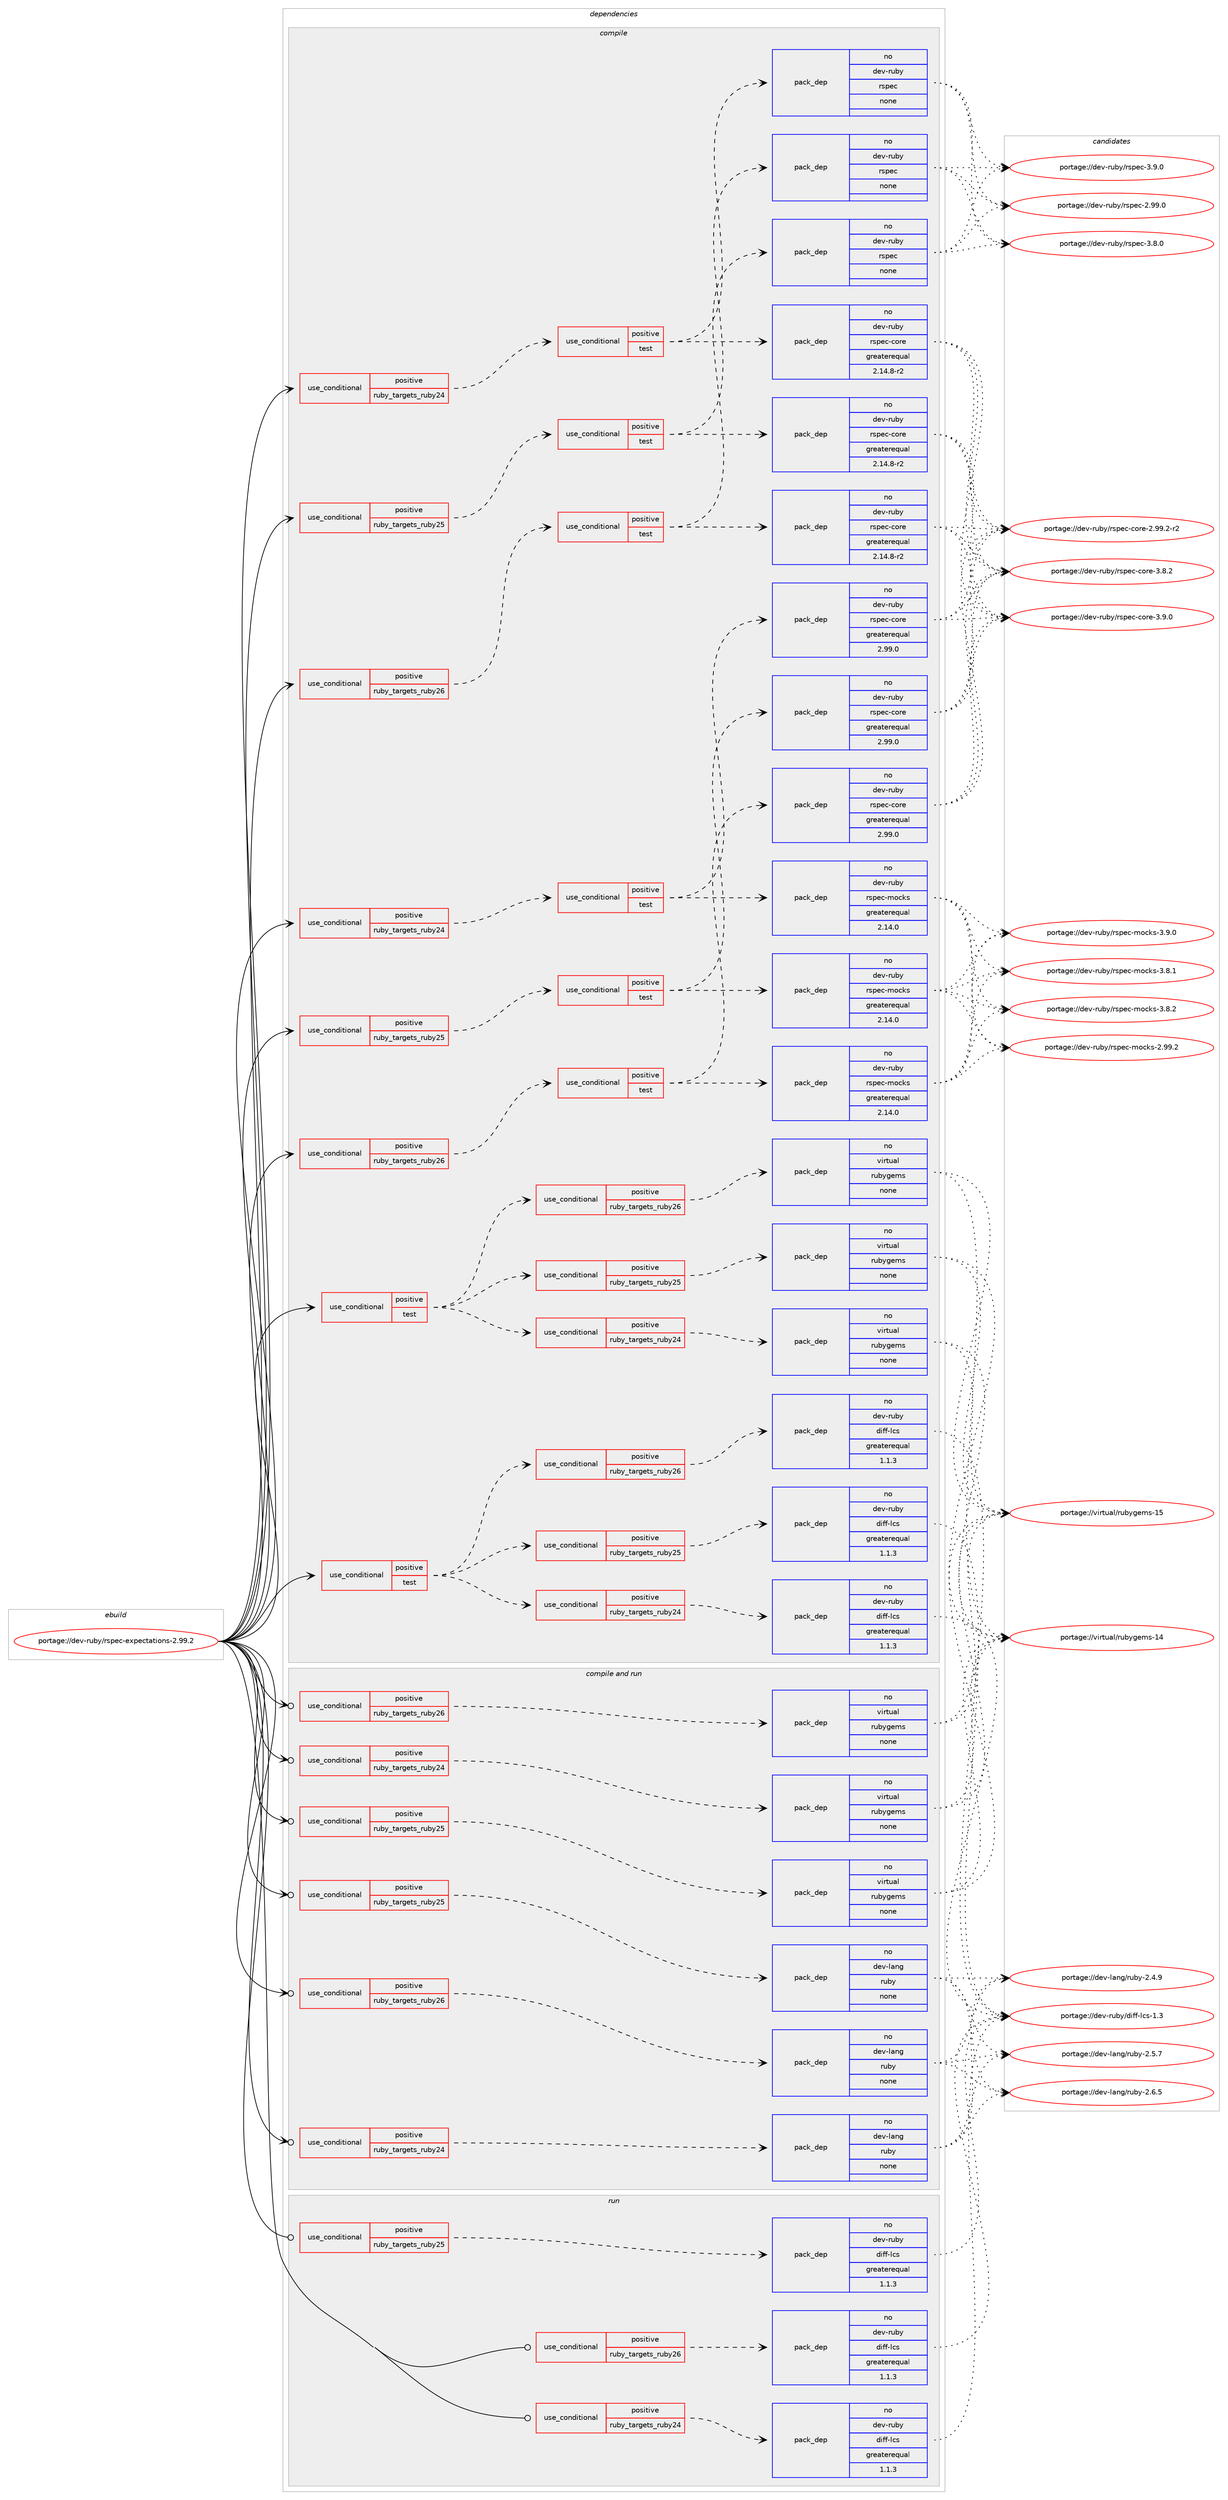 digraph prolog {

# *************
# Graph options
# *************

newrank=true;
concentrate=true;
compound=true;
graph [rankdir=LR,fontname=Helvetica,fontsize=10,ranksep=1.5];#, ranksep=2.5, nodesep=0.2];
edge  [arrowhead=vee];
node  [fontname=Helvetica,fontsize=10];

# **********
# The ebuild
# **********

subgraph cluster_leftcol {
color=gray;
rank=same;
label=<<i>ebuild</i>>;
id [label="portage://dev-ruby/rspec-expectations-2.99.2", color=red, width=4, href="../dev-ruby/rspec-expectations-2.99.2.svg"];
}

# ****************
# The dependencies
# ****************

subgraph cluster_midcol {
color=gray;
label=<<i>dependencies</i>>;
subgraph cluster_compile {
fillcolor="#eeeeee";
style=filled;
label=<<i>compile</i>>;
subgraph cond62543 {
dependency241230 [label=<<TABLE BORDER="0" CELLBORDER="1" CELLSPACING="0" CELLPADDING="4"><TR><TD ROWSPAN="3" CELLPADDING="10">use_conditional</TD></TR><TR><TD>positive</TD></TR><TR><TD>ruby_targets_ruby24</TD></TR></TABLE>>, shape=none, color=red];
subgraph cond62544 {
dependency241231 [label=<<TABLE BORDER="0" CELLBORDER="1" CELLSPACING="0" CELLPADDING="4"><TR><TD ROWSPAN="3" CELLPADDING="10">use_conditional</TD></TR><TR><TD>positive</TD></TR><TR><TD>test</TD></TR></TABLE>>, shape=none, color=red];
subgraph pack175142 {
dependency241232 [label=<<TABLE BORDER="0" CELLBORDER="1" CELLSPACING="0" CELLPADDING="4" WIDTH="220"><TR><TD ROWSPAN="6" CELLPADDING="30">pack_dep</TD></TR><TR><TD WIDTH="110">no</TD></TR><TR><TD>dev-ruby</TD></TR><TR><TD>rspec</TD></TR><TR><TD>none</TD></TR><TR><TD></TD></TR></TABLE>>, shape=none, color=blue];
}
dependency241231:e -> dependency241232:w [weight=20,style="dashed",arrowhead="vee"];
subgraph pack175143 {
dependency241233 [label=<<TABLE BORDER="0" CELLBORDER="1" CELLSPACING="0" CELLPADDING="4" WIDTH="220"><TR><TD ROWSPAN="6" CELLPADDING="30">pack_dep</TD></TR><TR><TD WIDTH="110">no</TD></TR><TR><TD>dev-ruby</TD></TR><TR><TD>rspec-core</TD></TR><TR><TD>greaterequal</TD></TR><TR><TD>2.14.8-r2</TD></TR></TABLE>>, shape=none, color=blue];
}
dependency241231:e -> dependency241233:w [weight=20,style="dashed",arrowhead="vee"];
}
dependency241230:e -> dependency241231:w [weight=20,style="dashed",arrowhead="vee"];
}
id:e -> dependency241230:w [weight=20,style="solid",arrowhead="vee"];
subgraph cond62545 {
dependency241234 [label=<<TABLE BORDER="0" CELLBORDER="1" CELLSPACING="0" CELLPADDING="4"><TR><TD ROWSPAN="3" CELLPADDING="10">use_conditional</TD></TR><TR><TD>positive</TD></TR><TR><TD>ruby_targets_ruby24</TD></TR></TABLE>>, shape=none, color=red];
subgraph cond62546 {
dependency241235 [label=<<TABLE BORDER="0" CELLBORDER="1" CELLSPACING="0" CELLPADDING="4"><TR><TD ROWSPAN="3" CELLPADDING="10">use_conditional</TD></TR><TR><TD>positive</TD></TR><TR><TD>test</TD></TR></TABLE>>, shape=none, color=red];
subgraph pack175144 {
dependency241236 [label=<<TABLE BORDER="0" CELLBORDER="1" CELLSPACING="0" CELLPADDING="4" WIDTH="220"><TR><TD ROWSPAN="6" CELLPADDING="30">pack_dep</TD></TR><TR><TD WIDTH="110">no</TD></TR><TR><TD>dev-ruby</TD></TR><TR><TD>rspec-core</TD></TR><TR><TD>greaterequal</TD></TR><TR><TD>2.99.0</TD></TR></TABLE>>, shape=none, color=blue];
}
dependency241235:e -> dependency241236:w [weight=20,style="dashed",arrowhead="vee"];
subgraph pack175145 {
dependency241237 [label=<<TABLE BORDER="0" CELLBORDER="1" CELLSPACING="0" CELLPADDING="4" WIDTH="220"><TR><TD ROWSPAN="6" CELLPADDING="30">pack_dep</TD></TR><TR><TD WIDTH="110">no</TD></TR><TR><TD>dev-ruby</TD></TR><TR><TD>rspec-mocks</TD></TR><TR><TD>greaterequal</TD></TR><TR><TD>2.14.0</TD></TR></TABLE>>, shape=none, color=blue];
}
dependency241235:e -> dependency241237:w [weight=20,style="dashed",arrowhead="vee"];
}
dependency241234:e -> dependency241235:w [weight=20,style="dashed",arrowhead="vee"];
}
id:e -> dependency241234:w [weight=20,style="solid",arrowhead="vee"];
subgraph cond62547 {
dependency241238 [label=<<TABLE BORDER="0" CELLBORDER="1" CELLSPACING="0" CELLPADDING="4"><TR><TD ROWSPAN="3" CELLPADDING="10">use_conditional</TD></TR><TR><TD>positive</TD></TR><TR><TD>ruby_targets_ruby25</TD></TR></TABLE>>, shape=none, color=red];
subgraph cond62548 {
dependency241239 [label=<<TABLE BORDER="0" CELLBORDER="1" CELLSPACING="0" CELLPADDING="4"><TR><TD ROWSPAN="3" CELLPADDING="10">use_conditional</TD></TR><TR><TD>positive</TD></TR><TR><TD>test</TD></TR></TABLE>>, shape=none, color=red];
subgraph pack175146 {
dependency241240 [label=<<TABLE BORDER="0" CELLBORDER="1" CELLSPACING="0" CELLPADDING="4" WIDTH="220"><TR><TD ROWSPAN="6" CELLPADDING="30">pack_dep</TD></TR><TR><TD WIDTH="110">no</TD></TR><TR><TD>dev-ruby</TD></TR><TR><TD>rspec</TD></TR><TR><TD>none</TD></TR><TR><TD></TD></TR></TABLE>>, shape=none, color=blue];
}
dependency241239:e -> dependency241240:w [weight=20,style="dashed",arrowhead="vee"];
subgraph pack175147 {
dependency241241 [label=<<TABLE BORDER="0" CELLBORDER="1" CELLSPACING="0" CELLPADDING="4" WIDTH="220"><TR><TD ROWSPAN="6" CELLPADDING="30">pack_dep</TD></TR><TR><TD WIDTH="110">no</TD></TR><TR><TD>dev-ruby</TD></TR><TR><TD>rspec-core</TD></TR><TR><TD>greaterequal</TD></TR><TR><TD>2.14.8-r2</TD></TR></TABLE>>, shape=none, color=blue];
}
dependency241239:e -> dependency241241:w [weight=20,style="dashed",arrowhead="vee"];
}
dependency241238:e -> dependency241239:w [weight=20,style="dashed",arrowhead="vee"];
}
id:e -> dependency241238:w [weight=20,style="solid",arrowhead="vee"];
subgraph cond62549 {
dependency241242 [label=<<TABLE BORDER="0" CELLBORDER="1" CELLSPACING="0" CELLPADDING="4"><TR><TD ROWSPAN="3" CELLPADDING="10">use_conditional</TD></TR><TR><TD>positive</TD></TR><TR><TD>ruby_targets_ruby25</TD></TR></TABLE>>, shape=none, color=red];
subgraph cond62550 {
dependency241243 [label=<<TABLE BORDER="0" CELLBORDER="1" CELLSPACING="0" CELLPADDING="4"><TR><TD ROWSPAN="3" CELLPADDING="10">use_conditional</TD></TR><TR><TD>positive</TD></TR><TR><TD>test</TD></TR></TABLE>>, shape=none, color=red];
subgraph pack175148 {
dependency241244 [label=<<TABLE BORDER="0" CELLBORDER="1" CELLSPACING="0" CELLPADDING="4" WIDTH="220"><TR><TD ROWSPAN="6" CELLPADDING="30">pack_dep</TD></TR><TR><TD WIDTH="110">no</TD></TR><TR><TD>dev-ruby</TD></TR><TR><TD>rspec-core</TD></TR><TR><TD>greaterequal</TD></TR><TR><TD>2.99.0</TD></TR></TABLE>>, shape=none, color=blue];
}
dependency241243:e -> dependency241244:w [weight=20,style="dashed",arrowhead="vee"];
subgraph pack175149 {
dependency241245 [label=<<TABLE BORDER="0" CELLBORDER="1" CELLSPACING="0" CELLPADDING="4" WIDTH="220"><TR><TD ROWSPAN="6" CELLPADDING="30">pack_dep</TD></TR><TR><TD WIDTH="110">no</TD></TR><TR><TD>dev-ruby</TD></TR><TR><TD>rspec-mocks</TD></TR><TR><TD>greaterequal</TD></TR><TR><TD>2.14.0</TD></TR></TABLE>>, shape=none, color=blue];
}
dependency241243:e -> dependency241245:w [weight=20,style="dashed",arrowhead="vee"];
}
dependency241242:e -> dependency241243:w [weight=20,style="dashed",arrowhead="vee"];
}
id:e -> dependency241242:w [weight=20,style="solid",arrowhead="vee"];
subgraph cond62551 {
dependency241246 [label=<<TABLE BORDER="0" CELLBORDER="1" CELLSPACING="0" CELLPADDING="4"><TR><TD ROWSPAN="3" CELLPADDING="10">use_conditional</TD></TR><TR><TD>positive</TD></TR><TR><TD>ruby_targets_ruby26</TD></TR></TABLE>>, shape=none, color=red];
subgraph cond62552 {
dependency241247 [label=<<TABLE BORDER="0" CELLBORDER="1" CELLSPACING="0" CELLPADDING="4"><TR><TD ROWSPAN="3" CELLPADDING="10">use_conditional</TD></TR><TR><TD>positive</TD></TR><TR><TD>test</TD></TR></TABLE>>, shape=none, color=red];
subgraph pack175150 {
dependency241248 [label=<<TABLE BORDER="0" CELLBORDER="1" CELLSPACING="0" CELLPADDING="4" WIDTH="220"><TR><TD ROWSPAN="6" CELLPADDING="30">pack_dep</TD></TR><TR><TD WIDTH="110">no</TD></TR><TR><TD>dev-ruby</TD></TR><TR><TD>rspec</TD></TR><TR><TD>none</TD></TR><TR><TD></TD></TR></TABLE>>, shape=none, color=blue];
}
dependency241247:e -> dependency241248:w [weight=20,style="dashed",arrowhead="vee"];
subgraph pack175151 {
dependency241249 [label=<<TABLE BORDER="0" CELLBORDER="1" CELLSPACING="0" CELLPADDING="4" WIDTH="220"><TR><TD ROWSPAN="6" CELLPADDING="30">pack_dep</TD></TR><TR><TD WIDTH="110">no</TD></TR><TR><TD>dev-ruby</TD></TR><TR><TD>rspec-core</TD></TR><TR><TD>greaterequal</TD></TR><TR><TD>2.14.8-r2</TD></TR></TABLE>>, shape=none, color=blue];
}
dependency241247:e -> dependency241249:w [weight=20,style="dashed",arrowhead="vee"];
}
dependency241246:e -> dependency241247:w [weight=20,style="dashed",arrowhead="vee"];
}
id:e -> dependency241246:w [weight=20,style="solid",arrowhead="vee"];
subgraph cond62553 {
dependency241250 [label=<<TABLE BORDER="0" CELLBORDER="1" CELLSPACING="0" CELLPADDING="4"><TR><TD ROWSPAN="3" CELLPADDING="10">use_conditional</TD></TR><TR><TD>positive</TD></TR><TR><TD>ruby_targets_ruby26</TD></TR></TABLE>>, shape=none, color=red];
subgraph cond62554 {
dependency241251 [label=<<TABLE BORDER="0" CELLBORDER="1" CELLSPACING="0" CELLPADDING="4"><TR><TD ROWSPAN="3" CELLPADDING="10">use_conditional</TD></TR><TR><TD>positive</TD></TR><TR><TD>test</TD></TR></TABLE>>, shape=none, color=red];
subgraph pack175152 {
dependency241252 [label=<<TABLE BORDER="0" CELLBORDER="1" CELLSPACING="0" CELLPADDING="4" WIDTH="220"><TR><TD ROWSPAN="6" CELLPADDING="30">pack_dep</TD></TR><TR><TD WIDTH="110">no</TD></TR><TR><TD>dev-ruby</TD></TR><TR><TD>rspec-core</TD></TR><TR><TD>greaterequal</TD></TR><TR><TD>2.99.0</TD></TR></TABLE>>, shape=none, color=blue];
}
dependency241251:e -> dependency241252:w [weight=20,style="dashed",arrowhead="vee"];
subgraph pack175153 {
dependency241253 [label=<<TABLE BORDER="0" CELLBORDER="1" CELLSPACING="0" CELLPADDING="4" WIDTH="220"><TR><TD ROWSPAN="6" CELLPADDING="30">pack_dep</TD></TR><TR><TD WIDTH="110">no</TD></TR><TR><TD>dev-ruby</TD></TR><TR><TD>rspec-mocks</TD></TR><TR><TD>greaterequal</TD></TR><TR><TD>2.14.0</TD></TR></TABLE>>, shape=none, color=blue];
}
dependency241251:e -> dependency241253:w [weight=20,style="dashed",arrowhead="vee"];
}
dependency241250:e -> dependency241251:w [weight=20,style="dashed",arrowhead="vee"];
}
id:e -> dependency241250:w [weight=20,style="solid",arrowhead="vee"];
subgraph cond62555 {
dependency241254 [label=<<TABLE BORDER="0" CELLBORDER="1" CELLSPACING="0" CELLPADDING="4"><TR><TD ROWSPAN="3" CELLPADDING="10">use_conditional</TD></TR><TR><TD>positive</TD></TR><TR><TD>test</TD></TR></TABLE>>, shape=none, color=red];
subgraph cond62556 {
dependency241255 [label=<<TABLE BORDER="0" CELLBORDER="1" CELLSPACING="0" CELLPADDING="4"><TR><TD ROWSPAN="3" CELLPADDING="10">use_conditional</TD></TR><TR><TD>positive</TD></TR><TR><TD>ruby_targets_ruby24</TD></TR></TABLE>>, shape=none, color=red];
subgraph pack175154 {
dependency241256 [label=<<TABLE BORDER="0" CELLBORDER="1" CELLSPACING="0" CELLPADDING="4" WIDTH="220"><TR><TD ROWSPAN="6" CELLPADDING="30">pack_dep</TD></TR><TR><TD WIDTH="110">no</TD></TR><TR><TD>dev-ruby</TD></TR><TR><TD>diff-lcs</TD></TR><TR><TD>greaterequal</TD></TR><TR><TD>1.1.3</TD></TR></TABLE>>, shape=none, color=blue];
}
dependency241255:e -> dependency241256:w [weight=20,style="dashed",arrowhead="vee"];
}
dependency241254:e -> dependency241255:w [weight=20,style="dashed",arrowhead="vee"];
subgraph cond62557 {
dependency241257 [label=<<TABLE BORDER="0" CELLBORDER="1" CELLSPACING="0" CELLPADDING="4"><TR><TD ROWSPAN="3" CELLPADDING="10">use_conditional</TD></TR><TR><TD>positive</TD></TR><TR><TD>ruby_targets_ruby25</TD></TR></TABLE>>, shape=none, color=red];
subgraph pack175155 {
dependency241258 [label=<<TABLE BORDER="0" CELLBORDER="1" CELLSPACING="0" CELLPADDING="4" WIDTH="220"><TR><TD ROWSPAN="6" CELLPADDING="30">pack_dep</TD></TR><TR><TD WIDTH="110">no</TD></TR><TR><TD>dev-ruby</TD></TR><TR><TD>diff-lcs</TD></TR><TR><TD>greaterequal</TD></TR><TR><TD>1.1.3</TD></TR></TABLE>>, shape=none, color=blue];
}
dependency241257:e -> dependency241258:w [weight=20,style="dashed",arrowhead="vee"];
}
dependency241254:e -> dependency241257:w [weight=20,style="dashed",arrowhead="vee"];
subgraph cond62558 {
dependency241259 [label=<<TABLE BORDER="0" CELLBORDER="1" CELLSPACING="0" CELLPADDING="4"><TR><TD ROWSPAN="3" CELLPADDING="10">use_conditional</TD></TR><TR><TD>positive</TD></TR><TR><TD>ruby_targets_ruby26</TD></TR></TABLE>>, shape=none, color=red];
subgraph pack175156 {
dependency241260 [label=<<TABLE BORDER="0" CELLBORDER="1" CELLSPACING="0" CELLPADDING="4" WIDTH="220"><TR><TD ROWSPAN="6" CELLPADDING="30">pack_dep</TD></TR><TR><TD WIDTH="110">no</TD></TR><TR><TD>dev-ruby</TD></TR><TR><TD>diff-lcs</TD></TR><TR><TD>greaterequal</TD></TR><TR><TD>1.1.3</TD></TR></TABLE>>, shape=none, color=blue];
}
dependency241259:e -> dependency241260:w [weight=20,style="dashed",arrowhead="vee"];
}
dependency241254:e -> dependency241259:w [weight=20,style="dashed",arrowhead="vee"];
}
id:e -> dependency241254:w [weight=20,style="solid",arrowhead="vee"];
subgraph cond62559 {
dependency241261 [label=<<TABLE BORDER="0" CELLBORDER="1" CELLSPACING="0" CELLPADDING="4"><TR><TD ROWSPAN="3" CELLPADDING="10">use_conditional</TD></TR><TR><TD>positive</TD></TR><TR><TD>test</TD></TR></TABLE>>, shape=none, color=red];
subgraph cond62560 {
dependency241262 [label=<<TABLE BORDER="0" CELLBORDER="1" CELLSPACING="0" CELLPADDING="4"><TR><TD ROWSPAN="3" CELLPADDING="10">use_conditional</TD></TR><TR><TD>positive</TD></TR><TR><TD>ruby_targets_ruby24</TD></TR></TABLE>>, shape=none, color=red];
subgraph pack175157 {
dependency241263 [label=<<TABLE BORDER="0" CELLBORDER="1" CELLSPACING="0" CELLPADDING="4" WIDTH="220"><TR><TD ROWSPAN="6" CELLPADDING="30">pack_dep</TD></TR><TR><TD WIDTH="110">no</TD></TR><TR><TD>virtual</TD></TR><TR><TD>rubygems</TD></TR><TR><TD>none</TD></TR><TR><TD></TD></TR></TABLE>>, shape=none, color=blue];
}
dependency241262:e -> dependency241263:w [weight=20,style="dashed",arrowhead="vee"];
}
dependency241261:e -> dependency241262:w [weight=20,style="dashed",arrowhead="vee"];
subgraph cond62561 {
dependency241264 [label=<<TABLE BORDER="0" CELLBORDER="1" CELLSPACING="0" CELLPADDING="4"><TR><TD ROWSPAN="3" CELLPADDING="10">use_conditional</TD></TR><TR><TD>positive</TD></TR><TR><TD>ruby_targets_ruby25</TD></TR></TABLE>>, shape=none, color=red];
subgraph pack175158 {
dependency241265 [label=<<TABLE BORDER="0" CELLBORDER="1" CELLSPACING="0" CELLPADDING="4" WIDTH="220"><TR><TD ROWSPAN="6" CELLPADDING="30">pack_dep</TD></TR><TR><TD WIDTH="110">no</TD></TR><TR><TD>virtual</TD></TR><TR><TD>rubygems</TD></TR><TR><TD>none</TD></TR><TR><TD></TD></TR></TABLE>>, shape=none, color=blue];
}
dependency241264:e -> dependency241265:w [weight=20,style="dashed",arrowhead="vee"];
}
dependency241261:e -> dependency241264:w [weight=20,style="dashed",arrowhead="vee"];
subgraph cond62562 {
dependency241266 [label=<<TABLE BORDER="0" CELLBORDER="1" CELLSPACING="0" CELLPADDING="4"><TR><TD ROWSPAN="3" CELLPADDING="10">use_conditional</TD></TR><TR><TD>positive</TD></TR><TR><TD>ruby_targets_ruby26</TD></TR></TABLE>>, shape=none, color=red];
subgraph pack175159 {
dependency241267 [label=<<TABLE BORDER="0" CELLBORDER="1" CELLSPACING="0" CELLPADDING="4" WIDTH="220"><TR><TD ROWSPAN="6" CELLPADDING="30">pack_dep</TD></TR><TR><TD WIDTH="110">no</TD></TR><TR><TD>virtual</TD></TR><TR><TD>rubygems</TD></TR><TR><TD>none</TD></TR><TR><TD></TD></TR></TABLE>>, shape=none, color=blue];
}
dependency241266:e -> dependency241267:w [weight=20,style="dashed",arrowhead="vee"];
}
dependency241261:e -> dependency241266:w [weight=20,style="dashed",arrowhead="vee"];
}
id:e -> dependency241261:w [weight=20,style="solid",arrowhead="vee"];
}
subgraph cluster_compileandrun {
fillcolor="#eeeeee";
style=filled;
label=<<i>compile and run</i>>;
subgraph cond62563 {
dependency241268 [label=<<TABLE BORDER="0" CELLBORDER="1" CELLSPACING="0" CELLPADDING="4"><TR><TD ROWSPAN="3" CELLPADDING="10">use_conditional</TD></TR><TR><TD>positive</TD></TR><TR><TD>ruby_targets_ruby24</TD></TR></TABLE>>, shape=none, color=red];
subgraph pack175160 {
dependency241269 [label=<<TABLE BORDER="0" CELLBORDER="1" CELLSPACING="0" CELLPADDING="4" WIDTH="220"><TR><TD ROWSPAN="6" CELLPADDING="30">pack_dep</TD></TR><TR><TD WIDTH="110">no</TD></TR><TR><TD>dev-lang</TD></TR><TR><TD>ruby</TD></TR><TR><TD>none</TD></TR><TR><TD></TD></TR></TABLE>>, shape=none, color=blue];
}
dependency241268:e -> dependency241269:w [weight=20,style="dashed",arrowhead="vee"];
}
id:e -> dependency241268:w [weight=20,style="solid",arrowhead="odotvee"];
subgraph cond62564 {
dependency241270 [label=<<TABLE BORDER="0" CELLBORDER="1" CELLSPACING="0" CELLPADDING="4"><TR><TD ROWSPAN="3" CELLPADDING="10">use_conditional</TD></TR><TR><TD>positive</TD></TR><TR><TD>ruby_targets_ruby24</TD></TR></TABLE>>, shape=none, color=red];
subgraph pack175161 {
dependency241271 [label=<<TABLE BORDER="0" CELLBORDER="1" CELLSPACING="0" CELLPADDING="4" WIDTH="220"><TR><TD ROWSPAN="6" CELLPADDING="30">pack_dep</TD></TR><TR><TD WIDTH="110">no</TD></TR><TR><TD>virtual</TD></TR><TR><TD>rubygems</TD></TR><TR><TD>none</TD></TR><TR><TD></TD></TR></TABLE>>, shape=none, color=blue];
}
dependency241270:e -> dependency241271:w [weight=20,style="dashed",arrowhead="vee"];
}
id:e -> dependency241270:w [weight=20,style="solid",arrowhead="odotvee"];
subgraph cond62565 {
dependency241272 [label=<<TABLE BORDER="0" CELLBORDER="1" CELLSPACING="0" CELLPADDING="4"><TR><TD ROWSPAN="3" CELLPADDING="10">use_conditional</TD></TR><TR><TD>positive</TD></TR><TR><TD>ruby_targets_ruby25</TD></TR></TABLE>>, shape=none, color=red];
subgraph pack175162 {
dependency241273 [label=<<TABLE BORDER="0" CELLBORDER="1" CELLSPACING="0" CELLPADDING="4" WIDTH="220"><TR><TD ROWSPAN="6" CELLPADDING="30">pack_dep</TD></TR><TR><TD WIDTH="110">no</TD></TR><TR><TD>dev-lang</TD></TR><TR><TD>ruby</TD></TR><TR><TD>none</TD></TR><TR><TD></TD></TR></TABLE>>, shape=none, color=blue];
}
dependency241272:e -> dependency241273:w [weight=20,style="dashed",arrowhead="vee"];
}
id:e -> dependency241272:w [weight=20,style="solid",arrowhead="odotvee"];
subgraph cond62566 {
dependency241274 [label=<<TABLE BORDER="0" CELLBORDER="1" CELLSPACING="0" CELLPADDING="4"><TR><TD ROWSPAN="3" CELLPADDING="10">use_conditional</TD></TR><TR><TD>positive</TD></TR><TR><TD>ruby_targets_ruby25</TD></TR></TABLE>>, shape=none, color=red];
subgraph pack175163 {
dependency241275 [label=<<TABLE BORDER="0" CELLBORDER="1" CELLSPACING="0" CELLPADDING="4" WIDTH="220"><TR><TD ROWSPAN="6" CELLPADDING="30">pack_dep</TD></TR><TR><TD WIDTH="110">no</TD></TR><TR><TD>virtual</TD></TR><TR><TD>rubygems</TD></TR><TR><TD>none</TD></TR><TR><TD></TD></TR></TABLE>>, shape=none, color=blue];
}
dependency241274:e -> dependency241275:w [weight=20,style="dashed",arrowhead="vee"];
}
id:e -> dependency241274:w [weight=20,style="solid",arrowhead="odotvee"];
subgraph cond62567 {
dependency241276 [label=<<TABLE BORDER="0" CELLBORDER="1" CELLSPACING="0" CELLPADDING="4"><TR><TD ROWSPAN="3" CELLPADDING="10">use_conditional</TD></TR><TR><TD>positive</TD></TR><TR><TD>ruby_targets_ruby26</TD></TR></TABLE>>, shape=none, color=red];
subgraph pack175164 {
dependency241277 [label=<<TABLE BORDER="0" CELLBORDER="1" CELLSPACING="0" CELLPADDING="4" WIDTH="220"><TR><TD ROWSPAN="6" CELLPADDING="30">pack_dep</TD></TR><TR><TD WIDTH="110">no</TD></TR><TR><TD>dev-lang</TD></TR><TR><TD>ruby</TD></TR><TR><TD>none</TD></TR><TR><TD></TD></TR></TABLE>>, shape=none, color=blue];
}
dependency241276:e -> dependency241277:w [weight=20,style="dashed",arrowhead="vee"];
}
id:e -> dependency241276:w [weight=20,style="solid",arrowhead="odotvee"];
subgraph cond62568 {
dependency241278 [label=<<TABLE BORDER="0" CELLBORDER="1" CELLSPACING="0" CELLPADDING="4"><TR><TD ROWSPAN="3" CELLPADDING="10">use_conditional</TD></TR><TR><TD>positive</TD></TR><TR><TD>ruby_targets_ruby26</TD></TR></TABLE>>, shape=none, color=red];
subgraph pack175165 {
dependency241279 [label=<<TABLE BORDER="0" CELLBORDER="1" CELLSPACING="0" CELLPADDING="4" WIDTH="220"><TR><TD ROWSPAN="6" CELLPADDING="30">pack_dep</TD></TR><TR><TD WIDTH="110">no</TD></TR><TR><TD>virtual</TD></TR><TR><TD>rubygems</TD></TR><TR><TD>none</TD></TR><TR><TD></TD></TR></TABLE>>, shape=none, color=blue];
}
dependency241278:e -> dependency241279:w [weight=20,style="dashed",arrowhead="vee"];
}
id:e -> dependency241278:w [weight=20,style="solid",arrowhead="odotvee"];
}
subgraph cluster_run {
fillcolor="#eeeeee";
style=filled;
label=<<i>run</i>>;
subgraph cond62569 {
dependency241280 [label=<<TABLE BORDER="0" CELLBORDER="1" CELLSPACING="0" CELLPADDING="4"><TR><TD ROWSPAN="3" CELLPADDING="10">use_conditional</TD></TR><TR><TD>positive</TD></TR><TR><TD>ruby_targets_ruby24</TD></TR></TABLE>>, shape=none, color=red];
subgraph pack175166 {
dependency241281 [label=<<TABLE BORDER="0" CELLBORDER="1" CELLSPACING="0" CELLPADDING="4" WIDTH="220"><TR><TD ROWSPAN="6" CELLPADDING="30">pack_dep</TD></TR><TR><TD WIDTH="110">no</TD></TR><TR><TD>dev-ruby</TD></TR><TR><TD>diff-lcs</TD></TR><TR><TD>greaterequal</TD></TR><TR><TD>1.1.3</TD></TR></TABLE>>, shape=none, color=blue];
}
dependency241280:e -> dependency241281:w [weight=20,style="dashed",arrowhead="vee"];
}
id:e -> dependency241280:w [weight=20,style="solid",arrowhead="odot"];
subgraph cond62570 {
dependency241282 [label=<<TABLE BORDER="0" CELLBORDER="1" CELLSPACING="0" CELLPADDING="4"><TR><TD ROWSPAN="3" CELLPADDING="10">use_conditional</TD></TR><TR><TD>positive</TD></TR><TR><TD>ruby_targets_ruby25</TD></TR></TABLE>>, shape=none, color=red];
subgraph pack175167 {
dependency241283 [label=<<TABLE BORDER="0" CELLBORDER="1" CELLSPACING="0" CELLPADDING="4" WIDTH="220"><TR><TD ROWSPAN="6" CELLPADDING="30">pack_dep</TD></TR><TR><TD WIDTH="110">no</TD></TR><TR><TD>dev-ruby</TD></TR><TR><TD>diff-lcs</TD></TR><TR><TD>greaterequal</TD></TR><TR><TD>1.1.3</TD></TR></TABLE>>, shape=none, color=blue];
}
dependency241282:e -> dependency241283:w [weight=20,style="dashed",arrowhead="vee"];
}
id:e -> dependency241282:w [weight=20,style="solid",arrowhead="odot"];
subgraph cond62571 {
dependency241284 [label=<<TABLE BORDER="0" CELLBORDER="1" CELLSPACING="0" CELLPADDING="4"><TR><TD ROWSPAN="3" CELLPADDING="10">use_conditional</TD></TR><TR><TD>positive</TD></TR><TR><TD>ruby_targets_ruby26</TD></TR></TABLE>>, shape=none, color=red];
subgraph pack175168 {
dependency241285 [label=<<TABLE BORDER="0" CELLBORDER="1" CELLSPACING="0" CELLPADDING="4" WIDTH="220"><TR><TD ROWSPAN="6" CELLPADDING="30">pack_dep</TD></TR><TR><TD WIDTH="110">no</TD></TR><TR><TD>dev-ruby</TD></TR><TR><TD>diff-lcs</TD></TR><TR><TD>greaterequal</TD></TR><TR><TD>1.1.3</TD></TR></TABLE>>, shape=none, color=blue];
}
dependency241284:e -> dependency241285:w [weight=20,style="dashed",arrowhead="vee"];
}
id:e -> dependency241284:w [weight=20,style="solid",arrowhead="odot"];
}
}

# **************
# The candidates
# **************

subgraph cluster_choices {
rank=same;
color=gray;
label=<<i>candidates</i>>;

subgraph choice175142 {
color=black;
nodesep=1;
choiceportage1001011184511411798121471141151121019945504657574648 [label="portage://dev-ruby/rspec-2.99.0", color=red, width=4,href="../dev-ruby/rspec-2.99.0.svg"];
choiceportage10010111845114117981214711411511210199455146564648 [label="portage://dev-ruby/rspec-3.8.0", color=red, width=4,href="../dev-ruby/rspec-3.8.0.svg"];
choiceportage10010111845114117981214711411511210199455146574648 [label="portage://dev-ruby/rspec-3.9.0", color=red, width=4,href="../dev-ruby/rspec-3.9.0.svg"];
dependency241232:e -> choiceportage1001011184511411798121471141151121019945504657574648:w [style=dotted,weight="100"];
dependency241232:e -> choiceportage10010111845114117981214711411511210199455146564648:w [style=dotted,weight="100"];
dependency241232:e -> choiceportage10010111845114117981214711411511210199455146574648:w [style=dotted,weight="100"];
}
subgraph choice175143 {
color=black;
nodesep=1;
choiceportage100101118451141179812147114115112101994599111114101455046575746504511450 [label="portage://dev-ruby/rspec-core-2.99.2-r2", color=red, width=4,href="../dev-ruby/rspec-core-2.99.2-r2.svg"];
choiceportage100101118451141179812147114115112101994599111114101455146564650 [label="portage://dev-ruby/rspec-core-3.8.2", color=red, width=4,href="../dev-ruby/rspec-core-3.8.2.svg"];
choiceportage100101118451141179812147114115112101994599111114101455146574648 [label="portage://dev-ruby/rspec-core-3.9.0", color=red, width=4,href="../dev-ruby/rspec-core-3.9.0.svg"];
dependency241233:e -> choiceportage100101118451141179812147114115112101994599111114101455046575746504511450:w [style=dotted,weight="100"];
dependency241233:e -> choiceportage100101118451141179812147114115112101994599111114101455146564650:w [style=dotted,weight="100"];
dependency241233:e -> choiceportage100101118451141179812147114115112101994599111114101455146574648:w [style=dotted,weight="100"];
}
subgraph choice175144 {
color=black;
nodesep=1;
choiceportage100101118451141179812147114115112101994599111114101455046575746504511450 [label="portage://dev-ruby/rspec-core-2.99.2-r2", color=red, width=4,href="../dev-ruby/rspec-core-2.99.2-r2.svg"];
choiceportage100101118451141179812147114115112101994599111114101455146564650 [label="portage://dev-ruby/rspec-core-3.8.2", color=red, width=4,href="../dev-ruby/rspec-core-3.8.2.svg"];
choiceportage100101118451141179812147114115112101994599111114101455146574648 [label="portage://dev-ruby/rspec-core-3.9.0", color=red, width=4,href="../dev-ruby/rspec-core-3.9.0.svg"];
dependency241236:e -> choiceportage100101118451141179812147114115112101994599111114101455046575746504511450:w [style=dotted,weight="100"];
dependency241236:e -> choiceportage100101118451141179812147114115112101994599111114101455146564650:w [style=dotted,weight="100"];
dependency241236:e -> choiceportage100101118451141179812147114115112101994599111114101455146574648:w [style=dotted,weight="100"];
}
subgraph choice175145 {
color=black;
nodesep=1;
choiceportage10010111845114117981214711411511210199451091119910711545504657574650 [label="portage://dev-ruby/rspec-mocks-2.99.2", color=red, width=4,href="../dev-ruby/rspec-mocks-2.99.2.svg"];
choiceportage100101118451141179812147114115112101994510911199107115455146564649 [label="portage://dev-ruby/rspec-mocks-3.8.1", color=red, width=4,href="../dev-ruby/rspec-mocks-3.8.1.svg"];
choiceportage100101118451141179812147114115112101994510911199107115455146564650 [label="portage://dev-ruby/rspec-mocks-3.8.2", color=red, width=4,href="../dev-ruby/rspec-mocks-3.8.2.svg"];
choiceportage100101118451141179812147114115112101994510911199107115455146574648 [label="portage://dev-ruby/rspec-mocks-3.9.0", color=red, width=4,href="../dev-ruby/rspec-mocks-3.9.0.svg"];
dependency241237:e -> choiceportage10010111845114117981214711411511210199451091119910711545504657574650:w [style=dotted,weight="100"];
dependency241237:e -> choiceportage100101118451141179812147114115112101994510911199107115455146564649:w [style=dotted,weight="100"];
dependency241237:e -> choiceportage100101118451141179812147114115112101994510911199107115455146564650:w [style=dotted,weight="100"];
dependency241237:e -> choiceportage100101118451141179812147114115112101994510911199107115455146574648:w [style=dotted,weight="100"];
}
subgraph choice175146 {
color=black;
nodesep=1;
choiceportage1001011184511411798121471141151121019945504657574648 [label="portage://dev-ruby/rspec-2.99.0", color=red, width=4,href="../dev-ruby/rspec-2.99.0.svg"];
choiceportage10010111845114117981214711411511210199455146564648 [label="portage://dev-ruby/rspec-3.8.0", color=red, width=4,href="../dev-ruby/rspec-3.8.0.svg"];
choiceportage10010111845114117981214711411511210199455146574648 [label="portage://dev-ruby/rspec-3.9.0", color=red, width=4,href="../dev-ruby/rspec-3.9.0.svg"];
dependency241240:e -> choiceportage1001011184511411798121471141151121019945504657574648:w [style=dotted,weight="100"];
dependency241240:e -> choiceportage10010111845114117981214711411511210199455146564648:w [style=dotted,weight="100"];
dependency241240:e -> choiceportage10010111845114117981214711411511210199455146574648:w [style=dotted,weight="100"];
}
subgraph choice175147 {
color=black;
nodesep=1;
choiceportage100101118451141179812147114115112101994599111114101455046575746504511450 [label="portage://dev-ruby/rspec-core-2.99.2-r2", color=red, width=4,href="../dev-ruby/rspec-core-2.99.2-r2.svg"];
choiceportage100101118451141179812147114115112101994599111114101455146564650 [label="portage://dev-ruby/rspec-core-3.8.2", color=red, width=4,href="../dev-ruby/rspec-core-3.8.2.svg"];
choiceportage100101118451141179812147114115112101994599111114101455146574648 [label="portage://dev-ruby/rspec-core-3.9.0", color=red, width=4,href="../dev-ruby/rspec-core-3.9.0.svg"];
dependency241241:e -> choiceportage100101118451141179812147114115112101994599111114101455046575746504511450:w [style=dotted,weight="100"];
dependency241241:e -> choiceportage100101118451141179812147114115112101994599111114101455146564650:w [style=dotted,weight="100"];
dependency241241:e -> choiceportage100101118451141179812147114115112101994599111114101455146574648:w [style=dotted,weight="100"];
}
subgraph choice175148 {
color=black;
nodesep=1;
choiceportage100101118451141179812147114115112101994599111114101455046575746504511450 [label="portage://dev-ruby/rspec-core-2.99.2-r2", color=red, width=4,href="../dev-ruby/rspec-core-2.99.2-r2.svg"];
choiceportage100101118451141179812147114115112101994599111114101455146564650 [label="portage://dev-ruby/rspec-core-3.8.2", color=red, width=4,href="../dev-ruby/rspec-core-3.8.2.svg"];
choiceportage100101118451141179812147114115112101994599111114101455146574648 [label="portage://dev-ruby/rspec-core-3.9.0", color=red, width=4,href="../dev-ruby/rspec-core-3.9.0.svg"];
dependency241244:e -> choiceportage100101118451141179812147114115112101994599111114101455046575746504511450:w [style=dotted,weight="100"];
dependency241244:e -> choiceportage100101118451141179812147114115112101994599111114101455146564650:w [style=dotted,weight="100"];
dependency241244:e -> choiceportage100101118451141179812147114115112101994599111114101455146574648:w [style=dotted,weight="100"];
}
subgraph choice175149 {
color=black;
nodesep=1;
choiceportage10010111845114117981214711411511210199451091119910711545504657574650 [label="portage://dev-ruby/rspec-mocks-2.99.2", color=red, width=4,href="../dev-ruby/rspec-mocks-2.99.2.svg"];
choiceportage100101118451141179812147114115112101994510911199107115455146564649 [label="portage://dev-ruby/rspec-mocks-3.8.1", color=red, width=4,href="../dev-ruby/rspec-mocks-3.8.1.svg"];
choiceportage100101118451141179812147114115112101994510911199107115455146564650 [label="portage://dev-ruby/rspec-mocks-3.8.2", color=red, width=4,href="../dev-ruby/rspec-mocks-3.8.2.svg"];
choiceportage100101118451141179812147114115112101994510911199107115455146574648 [label="portage://dev-ruby/rspec-mocks-3.9.0", color=red, width=4,href="../dev-ruby/rspec-mocks-3.9.0.svg"];
dependency241245:e -> choiceportage10010111845114117981214711411511210199451091119910711545504657574650:w [style=dotted,weight="100"];
dependency241245:e -> choiceportage100101118451141179812147114115112101994510911199107115455146564649:w [style=dotted,weight="100"];
dependency241245:e -> choiceportage100101118451141179812147114115112101994510911199107115455146564650:w [style=dotted,weight="100"];
dependency241245:e -> choiceportage100101118451141179812147114115112101994510911199107115455146574648:w [style=dotted,weight="100"];
}
subgraph choice175150 {
color=black;
nodesep=1;
choiceportage1001011184511411798121471141151121019945504657574648 [label="portage://dev-ruby/rspec-2.99.0", color=red, width=4,href="../dev-ruby/rspec-2.99.0.svg"];
choiceportage10010111845114117981214711411511210199455146564648 [label="portage://dev-ruby/rspec-3.8.0", color=red, width=4,href="../dev-ruby/rspec-3.8.0.svg"];
choiceportage10010111845114117981214711411511210199455146574648 [label="portage://dev-ruby/rspec-3.9.0", color=red, width=4,href="../dev-ruby/rspec-3.9.0.svg"];
dependency241248:e -> choiceportage1001011184511411798121471141151121019945504657574648:w [style=dotted,weight="100"];
dependency241248:e -> choiceportage10010111845114117981214711411511210199455146564648:w [style=dotted,weight="100"];
dependency241248:e -> choiceportage10010111845114117981214711411511210199455146574648:w [style=dotted,weight="100"];
}
subgraph choice175151 {
color=black;
nodesep=1;
choiceportage100101118451141179812147114115112101994599111114101455046575746504511450 [label="portage://dev-ruby/rspec-core-2.99.2-r2", color=red, width=4,href="../dev-ruby/rspec-core-2.99.2-r2.svg"];
choiceportage100101118451141179812147114115112101994599111114101455146564650 [label="portage://dev-ruby/rspec-core-3.8.2", color=red, width=4,href="../dev-ruby/rspec-core-3.8.2.svg"];
choiceportage100101118451141179812147114115112101994599111114101455146574648 [label="portage://dev-ruby/rspec-core-3.9.0", color=red, width=4,href="../dev-ruby/rspec-core-3.9.0.svg"];
dependency241249:e -> choiceportage100101118451141179812147114115112101994599111114101455046575746504511450:w [style=dotted,weight="100"];
dependency241249:e -> choiceportage100101118451141179812147114115112101994599111114101455146564650:w [style=dotted,weight="100"];
dependency241249:e -> choiceportage100101118451141179812147114115112101994599111114101455146574648:w [style=dotted,weight="100"];
}
subgraph choice175152 {
color=black;
nodesep=1;
choiceportage100101118451141179812147114115112101994599111114101455046575746504511450 [label="portage://dev-ruby/rspec-core-2.99.2-r2", color=red, width=4,href="../dev-ruby/rspec-core-2.99.2-r2.svg"];
choiceportage100101118451141179812147114115112101994599111114101455146564650 [label="portage://dev-ruby/rspec-core-3.8.2", color=red, width=4,href="../dev-ruby/rspec-core-3.8.2.svg"];
choiceportage100101118451141179812147114115112101994599111114101455146574648 [label="portage://dev-ruby/rspec-core-3.9.0", color=red, width=4,href="../dev-ruby/rspec-core-3.9.0.svg"];
dependency241252:e -> choiceportage100101118451141179812147114115112101994599111114101455046575746504511450:w [style=dotted,weight="100"];
dependency241252:e -> choiceportage100101118451141179812147114115112101994599111114101455146564650:w [style=dotted,weight="100"];
dependency241252:e -> choiceportage100101118451141179812147114115112101994599111114101455146574648:w [style=dotted,weight="100"];
}
subgraph choice175153 {
color=black;
nodesep=1;
choiceportage10010111845114117981214711411511210199451091119910711545504657574650 [label="portage://dev-ruby/rspec-mocks-2.99.2", color=red, width=4,href="../dev-ruby/rspec-mocks-2.99.2.svg"];
choiceportage100101118451141179812147114115112101994510911199107115455146564649 [label="portage://dev-ruby/rspec-mocks-3.8.1", color=red, width=4,href="../dev-ruby/rspec-mocks-3.8.1.svg"];
choiceportage100101118451141179812147114115112101994510911199107115455146564650 [label="portage://dev-ruby/rspec-mocks-3.8.2", color=red, width=4,href="../dev-ruby/rspec-mocks-3.8.2.svg"];
choiceportage100101118451141179812147114115112101994510911199107115455146574648 [label="portage://dev-ruby/rspec-mocks-3.9.0", color=red, width=4,href="../dev-ruby/rspec-mocks-3.9.0.svg"];
dependency241253:e -> choiceportage10010111845114117981214711411511210199451091119910711545504657574650:w [style=dotted,weight="100"];
dependency241253:e -> choiceportage100101118451141179812147114115112101994510911199107115455146564649:w [style=dotted,weight="100"];
dependency241253:e -> choiceportage100101118451141179812147114115112101994510911199107115455146564650:w [style=dotted,weight="100"];
dependency241253:e -> choiceportage100101118451141179812147114115112101994510911199107115455146574648:w [style=dotted,weight="100"];
}
subgraph choice175154 {
color=black;
nodesep=1;
choiceportage100101118451141179812147100105102102451089911545494651 [label="portage://dev-ruby/diff-lcs-1.3", color=red, width=4,href="../dev-ruby/diff-lcs-1.3.svg"];
dependency241256:e -> choiceportage100101118451141179812147100105102102451089911545494651:w [style=dotted,weight="100"];
}
subgraph choice175155 {
color=black;
nodesep=1;
choiceportage100101118451141179812147100105102102451089911545494651 [label="portage://dev-ruby/diff-lcs-1.3", color=red, width=4,href="../dev-ruby/diff-lcs-1.3.svg"];
dependency241258:e -> choiceportage100101118451141179812147100105102102451089911545494651:w [style=dotted,weight="100"];
}
subgraph choice175156 {
color=black;
nodesep=1;
choiceportage100101118451141179812147100105102102451089911545494651 [label="portage://dev-ruby/diff-lcs-1.3", color=red, width=4,href="../dev-ruby/diff-lcs-1.3.svg"];
dependency241260:e -> choiceportage100101118451141179812147100105102102451089911545494651:w [style=dotted,weight="100"];
}
subgraph choice175157 {
color=black;
nodesep=1;
choiceportage118105114116117971084711411798121103101109115454952 [label="portage://virtual/rubygems-14", color=red, width=4,href="../virtual/rubygems-14.svg"];
choiceportage118105114116117971084711411798121103101109115454953 [label="portage://virtual/rubygems-15", color=red, width=4,href="../virtual/rubygems-15.svg"];
dependency241263:e -> choiceportage118105114116117971084711411798121103101109115454952:w [style=dotted,weight="100"];
dependency241263:e -> choiceportage118105114116117971084711411798121103101109115454953:w [style=dotted,weight="100"];
}
subgraph choice175158 {
color=black;
nodesep=1;
choiceportage118105114116117971084711411798121103101109115454952 [label="portage://virtual/rubygems-14", color=red, width=4,href="../virtual/rubygems-14.svg"];
choiceportage118105114116117971084711411798121103101109115454953 [label="portage://virtual/rubygems-15", color=red, width=4,href="../virtual/rubygems-15.svg"];
dependency241265:e -> choiceportage118105114116117971084711411798121103101109115454952:w [style=dotted,weight="100"];
dependency241265:e -> choiceportage118105114116117971084711411798121103101109115454953:w [style=dotted,weight="100"];
}
subgraph choice175159 {
color=black;
nodesep=1;
choiceportage118105114116117971084711411798121103101109115454952 [label="portage://virtual/rubygems-14", color=red, width=4,href="../virtual/rubygems-14.svg"];
choiceportage118105114116117971084711411798121103101109115454953 [label="portage://virtual/rubygems-15", color=red, width=4,href="../virtual/rubygems-15.svg"];
dependency241267:e -> choiceportage118105114116117971084711411798121103101109115454952:w [style=dotted,weight="100"];
dependency241267:e -> choiceportage118105114116117971084711411798121103101109115454953:w [style=dotted,weight="100"];
}
subgraph choice175160 {
color=black;
nodesep=1;
choiceportage10010111845108971101034711411798121455046524657 [label="portage://dev-lang/ruby-2.4.9", color=red, width=4,href="../dev-lang/ruby-2.4.9.svg"];
choiceportage10010111845108971101034711411798121455046534655 [label="portage://dev-lang/ruby-2.5.7", color=red, width=4,href="../dev-lang/ruby-2.5.7.svg"];
choiceportage10010111845108971101034711411798121455046544653 [label="portage://dev-lang/ruby-2.6.5", color=red, width=4,href="../dev-lang/ruby-2.6.5.svg"];
dependency241269:e -> choiceportage10010111845108971101034711411798121455046524657:w [style=dotted,weight="100"];
dependency241269:e -> choiceportage10010111845108971101034711411798121455046534655:w [style=dotted,weight="100"];
dependency241269:e -> choiceportage10010111845108971101034711411798121455046544653:w [style=dotted,weight="100"];
}
subgraph choice175161 {
color=black;
nodesep=1;
choiceportage118105114116117971084711411798121103101109115454952 [label="portage://virtual/rubygems-14", color=red, width=4,href="../virtual/rubygems-14.svg"];
choiceportage118105114116117971084711411798121103101109115454953 [label="portage://virtual/rubygems-15", color=red, width=4,href="../virtual/rubygems-15.svg"];
dependency241271:e -> choiceportage118105114116117971084711411798121103101109115454952:w [style=dotted,weight="100"];
dependency241271:e -> choiceportage118105114116117971084711411798121103101109115454953:w [style=dotted,weight="100"];
}
subgraph choice175162 {
color=black;
nodesep=1;
choiceportage10010111845108971101034711411798121455046524657 [label="portage://dev-lang/ruby-2.4.9", color=red, width=4,href="../dev-lang/ruby-2.4.9.svg"];
choiceportage10010111845108971101034711411798121455046534655 [label="portage://dev-lang/ruby-2.5.7", color=red, width=4,href="../dev-lang/ruby-2.5.7.svg"];
choiceportage10010111845108971101034711411798121455046544653 [label="portage://dev-lang/ruby-2.6.5", color=red, width=4,href="../dev-lang/ruby-2.6.5.svg"];
dependency241273:e -> choiceportage10010111845108971101034711411798121455046524657:w [style=dotted,weight="100"];
dependency241273:e -> choiceportage10010111845108971101034711411798121455046534655:w [style=dotted,weight="100"];
dependency241273:e -> choiceportage10010111845108971101034711411798121455046544653:w [style=dotted,weight="100"];
}
subgraph choice175163 {
color=black;
nodesep=1;
choiceportage118105114116117971084711411798121103101109115454952 [label="portage://virtual/rubygems-14", color=red, width=4,href="../virtual/rubygems-14.svg"];
choiceportage118105114116117971084711411798121103101109115454953 [label="portage://virtual/rubygems-15", color=red, width=4,href="../virtual/rubygems-15.svg"];
dependency241275:e -> choiceportage118105114116117971084711411798121103101109115454952:w [style=dotted,weight="100"];
dependency241275:e -> choiceportage118105114116117971084711411798121103101109115454953:w [style=dotted,weight="100"];
}
subgraph choice175164 {
color=black;
nodesep=1;
choiceportage10010111845108971101034711411798121455046524657 [label="portage://dev-lang/ruby-2.4.9", color=red, width=4,href="../dev-lang/ruby-2.4.9.svg"];
choiceportage10010111845108971101034711411798121455046534655 [label="portage://dev-lang/ruby-2.5.7", color=red, width=4,href="../dev-lang/ruby-2.5.7.svg"];
choiceportage10010111845108971101034711411798121455046544653 [label="portage://dev-lang/ruby-2.6.5", color=red, width=4,href="../dev-lang/ruby-2.6.5.svg"];
dependency241277:e -> choiceportage10010111845108971101034711411798121455046524657:w [style=dotted,weight="100"];
dependency241277:e -> choiceportage10010111845108971101034711411798121455046534655:w [style=dotted,weight="100"];
dependency241277:e -> choiceportage10010111845108971101034711411798121455046544653:w [style=dotted,weight="100"];
}
subgraph choice175165 {
color=black;
nodesep=1;
choiceportage118105114116117971084711411798121103101109115454952 [label="portage://virtual/rubygems-14", color=red, width=4,href="../virtual/rubygems-14.svg"];
choiceportage118105114116117971084711411798121103101109115454953 [label="portage://virtual/rubygems-15", color=red, width=4,href="../virtual/rubygems-15.svg"];
dependency241279:e -> choiceportage118105114116117971084711411798121103101109115454952:w [style=dotted,weight="100"];
dependency241279:e -> choiceportage118105114116117971084711411798121103101109115454953:w [style=dotted,weight="100"];
}
subgraph choice175166 {
color=black;
nodesep=1;
choiceportage100101118451141179812147100105102102451089911545494651 [label="portage://dev-ruby/diff-lcs-1.3", color=red, width=4,href="../dev-ruby/diff-lcs-1.3.svg"];
dependency241281:e -> choiceportage100101118451141179812147100105102102451089911545494651:w [style=dotted,weight="100"];
}
subgraph choice175167 {
color=black;
nodesep=1;
choiceportage100101118451141179812147100105102102451089911545494651 [label="portage://dev-ruby/diff-lcs-1.3", color=red, width=4,href="../dev-ruby/diff-lcs-1.3.svg"];
dependency241283:e -> choiceportage100101118451141179812147100105102102451089911545494651:w [style=dotted,weight="100"];
}
subgraph choice175168 {
color=black;
nodesep=1;
choiceportage100101118451141179812147100105102102451089911545494651 [label="portage://dev-ruby/diff-lcs-1.3", color=red, width=4,href="../dev-ruby/diff-lcs-1.3.svg"];
dependency241285:e -> choiceportage100101118451141179812147100105102102451089911545494651:w [style=dotted,weight="100"];
}
}

}
